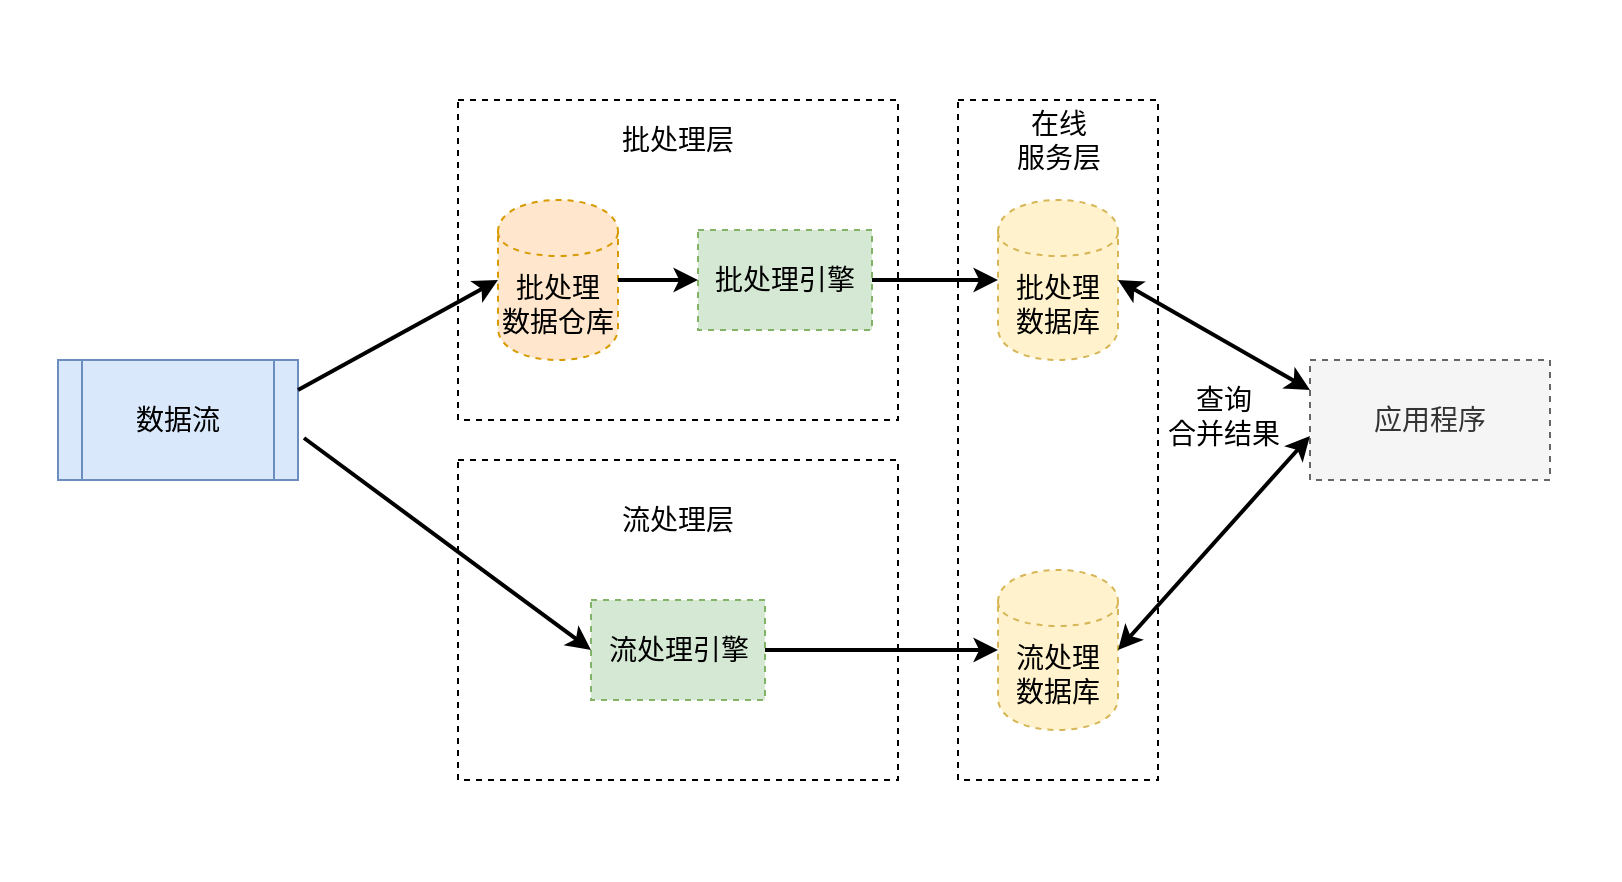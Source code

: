 <mxfile version="12.2.2" type="device" pages="1"><diagram id="mpVNQcGZpLptR2IfsbFx" name="Page-1"><mxGraphModel dx="932" dy="595" grid="1" gridSize="10" guides="1" tooltips="1" connect="1" arrows="1" fold="1" page="1" pageScale="1" pageWidth="827" pageHeight="1169" math="0" shadow="0"><root><mxCell id="0"/><mxCell id="1" parent="0"/><mxCell id="TDm7_ql04548FC7Ywonu-1" value="" style="rounded=0;whiteSpace=wrap;html=1;dashed=1;fontSize=14;strokeColor=none;" vertex="1" parent="1"><mxGeometry x="80" y="100" width="810" height="440" as="geometry"/></mxCell><mxCell id="qZJt6OJyxSovAg2sZl3H-2" value="数据流" style="shape=process;whiteSpace=wrap;html=1;backgroundOutline=1;fontSize=14;fillColor=#dae8fc;strokeColor=#6c8ebf;" parent="1" vertex="1"><mxGeometry x="109" y="280" width="120" height="60" as="geometry"/></mxCell><mxCell id="qZJt6OJyxSovAg2sZl3H-3" value="" style="rounded=0;whiteSpace=wrap;html=1;dashed=1;fontSize=14;" parent="1" vertex="1"><mxGeometry x="309" y="150" width="220" height="160" as="geometry"/></mxCell><mxCell id="qZJt6OJyxSovAg2sZl3H-4" value="批处理层" style="text;html=1;strokeColor=none;fillColor=none;align=center;verticalAlign=middle;whiteSpace=wrap;rounded=0;dashed=1;fontSize=14;" parent="1" vertex="1"><mxGeometry x="389" y="160" width="60" height="20" as="geometry"/></mxCell><mxCell id="qZJt6OJyxSovAg2sZl3H-5" value="批处理&lt;br&gt;数据仓库" style="shape=cylinder;whiteSpace=wrap;html=1;boundedLbl=1;backgroundOutline=1;dashed=1;fontSize=14;fillColor=#ffe6cc;strokeColor=#d79b00;" parent="1" vertex="1"><mxGeometry x="329" y="200" width="60" height="80" as="geometry"/></mxCell><mxCell id="qZJt6OJyxSovAg2sZl3H-6" value="批处理引擎" style="rounded=0;whiteSpace=wrap;html=1;dashed=1;fontSize=14;fillColor=#d5e8d4;strokeColor=#82b366;" parent="1" vertex="1"><mxGeometry x="429" y="215" width="87" height="50" as="geometry"/></mxCell><mxCell id="qZJt6OJyxSovAg2sZl3H-7" value="" style="endArrow=classic;html=1;exitX=1;exitY=0.25;exitDx=0;exitDy=0;entryX=0;entryY=0.5;entryDx=0;entryDy=0;strokeWidth=2;fontSize=14;" parent="1" source="qZJt6OJyxSovAg2sZl3H-2" target="qZJt6OJyxSovAg2sZl3H-5" edge="1"><mxGeometry width="50" height="50" relative="1" as="geometry"><mxPoint x="239" y="330" as="sourcePoint"/><mxPoint x="289" y="280" as="targetPoint"/></mxGeometry></mxCell><mxCell id="qZJt6OJyxSovAg2sZl3H-8" value="" style="endArrow=classic;html=1;exitX=1;exitY=0.5;exitDx=0;exitDy=0;entryX=0;entryY=0.5;entryDx=0;entryDy=0;strokeWidth=2;fontSize=14;" parent="1" source="qZJt6OJyxSovAg2sZl3H-5" target="qZJt6OJyxSovAg2sZl3H-6" edge="1"><mxGeometry width="50" height="50" relative="1" as="geometry"><mxPoint x="239" y="305" as="sourcePoint"/><mxPoint x="339" y="250" as="targetPoint"/></mxGeometry></mxCell><mxCell id="qZJt6OJyxSovAg2sZl3H-9" value="" style="rounded=0;whiteSpace=wrap;html=1;dashed=1;fontSize=14;" parent="1" vertex="1"><mxGeometry x="559" y="150" width="100" height="340" as="geometry"/></mxCell><mxCell id="qZJt6OJyxSovAg2sZl3H-10" value="批处理&lt;br&gt;数据库" style="shape=cylinder;whiteSpace=wrap;html=1;boundedLbl=1;backgroundOutline=1;dashed=1;fontSize=14;fillColor=#fff2cc;strokeColor=#d6b656;" parent="1" vertex="1"><mxGeometry x="579" y="200" width="60" height="80" as="geometry"/></mxCell><mxCell id="qZJt6OJyxSovAg2sZl3H-11" value="" style="rounded=0;whiteSpace=wrap;html=1;dashed=1;fontSize=14;" parent="1" vertex="1"><mxGeometry x="309" y="330" width="220" height="160" as="geometry"/></mxCell><mxCell id="qZJt6OJyxSovAg2sZl3H-12" value="流处理层" style="text;html=1;strokeColor=none;fillColor=none;align=center;verticalAlign=middle;whiteSpace=wrap;rounded=0;dashed=1;fontSize=14;" parent="1" vertex="1"><mxGeometry x="389" y="350" width="60" height="20" as="geometry"/></mxCell><mxCell id="qZJt6OJyxSovAg2sZl3H-13" value="" style="endArrow=classic;html=1;exitX=1.025;exitY=0.65;exitDx=0;exitDy=0;strokeWidth=2;exitPerimeter=0;entryX=0;entryY=0.5;entryDx=0;entryDy=0;fontSize=14;" parent="1" source="qZJt6OJyxSovAg2sZl3H-2" target="qZJt6OJyxSovAg2sZl3H-14" edge="1"><mxGeometry width="50" height="50" relative="1" as="geometry"><mxPoint x="239" y="305" as="sourcePoint"/><mxPoint x="269" y="430" as="targetPoint"/></mxGeometry></mxCell><mxCell id="qZJt6OJyxSovAg2sZl3H-14" value="流处理引擎" style="rounded=0;whiteSpace=wrap;html=1;dashed=1;fontSize=14;fillColor=#d5e8d4;strokeColor=#82b366;" parent="1" vertex="1"><mxGeometry x="375.5" y="400" width="87" height="50" as="geometry"/></mxCell><mxCell id="qZJt6OJyxSovAg2sZl3H-15" value="" style="endArrow=classic;html=1;exitX=1;exitY=0.5;exitDx=0;exitDy=0;strokeWidth=2;entryX=0;entryY=0.5;entryDx=0;entryDy=0;fontSize=14;" parent="1" source="qZJt6OJyxSovAg2sZl3H-6" target="qZJt6OJyxSovAg2sZl3H-10" edge="1"><mxGeometry width="50" height="50" relative="1" as="geometry"><mxPoint x="242" y="329" as="sourcePoint"/><mxPoint x="385.5" y="435" as="targetPoint"/></mxGeometry></mxCell><mxCell id="qZJt6OJyxSovAg2sZl3H-16" value="流处理&lt;br&gt;数据库" style="shape=cylinder;whiteSpace=wrap;html=1;boundedLbl=1;backgroundOutline=1;dashed=1;fontSize=14;fillColor=#fff2cc;strokeColor=#d6b656;" parent="1" vertex="1"><mxGeometry x="579" y="385" width="60" height="80" as="geometry"/></mxCell><mxCell id="qZJt6OJyxSovAg2sZl3H-17" value="" style="endArrow=classic;html=1;exitX=1;exitY=0.5;exitDx=0;exitDy=0;strokeWidth=2;entryX=0;entryY=0.5;entryDx=0;entryDy=0;fontSize=14;" parent="1" source="qZJt6OJyxSovAg2sZl3H-14" target="qZJt6OJyxSovAg2sZl3H-16" edge="1"><mxGeometry width="50" height="50" relative="1" as="geometry"><mxPoint x="526" y="250" as="sourcePoint"/><mxPoint x="589" y="250" as="targetPoint"/></mxGeometry></mxCell><mxCell id="qZJt6OJyxSovAg2sZl3H-18" value="应用程序" style="rounded=0;whiteSpace=wrap;html=1;dashed=1;fontSize=14;fillColor=#f5f5f5;strokeColor=#666666;fontColor=#333333;" parent="1" vertex="1"><mxGeometry x="735" y="280" width="120" height="60" as="geometry"/></mxCell><mxCell id="qZJt6OJyxSovAg2sZl3H-19" value="" style="endArrow=classic;startArrow=classic;html=1;strokeWidth=2;entryX=0;entryY=0.25;entryDx=0;entryDy=0;exitX=1;exitY=0.5;exitDx=0;exitDy=0;fontSize=14;" parent="1" source="qZJt6OJyxSovAg2sZl3H-10" target="qZJt6OJyxSovAg2sZl3H-18" edge="1"><mxGeometry width="50" height="50" relative="1" as="geometry"><mxPoint x="699" y="260" as="sourcePoint"/><mxPoint x="749" y="210" as="targetPoint"/></mxGeometry></mxCell><mxCell id="qZJt6OJyxSovAg2sZl3H-20" value="" style="endArrow=classic;startArrow=classic;html=1;strokeWidth=2;entryX=0;entryY=0.633;entryDx=0;entryDy=0;exitX=1;exitY=0.5;exitDx=0;exitDy=0;entryPerimeter=0;fontSize=14;" parent="1" source="qZJt6OJyxSovAg2sZl3H-16" target="qZJt6OJyxSovAg2sZl3H-18" edge="1"><mxGeometry width="50" height="50" relative="1" as="geometry"><mxPoint x="649" y="250" as="sourcePoint"/><mxPoint x="739" y="305" as="targetPoint"/></mxGeometry></mxCell><mxCell id="qZJt6OJyxSovAg2sZl3H-21" value="在线&lt;br&gt;服务层" style="text;html=1;strokeColor=none;fillColor=none;align=center;verticalAlign=middle;whiteSpace=wrap;rounded=0;dashed=1;fontSize=14;" parent="1" vertex="1"><mxGeometry x="583.5" y="160" width="51" height="20" as="geometry"/></mxCell><mxCell id="qZJt6OJyxSovAg2sZl3H-22" value="查询&lt;br&gt;合并结果" style="text;html=1;strokeColor=none;fillColor=none;align=center;verticalAlign=middle;whiteSpace=wrap;rounded=0;dashed=1;fontSize=14;" parent="1" vertex="1"><mxGeometry x="657" y="298" width="70" height="20" as="geometry"/></mxCell></root></mxGraphModel></diagram></mxfile>